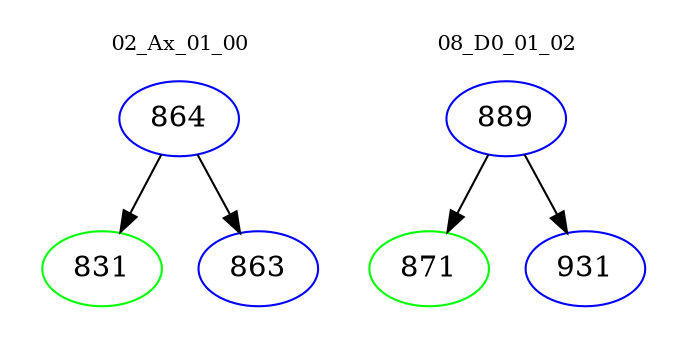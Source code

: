 digraph{
subgraph cluster_0 {
color = white
label = "02_Ax_01_00";
fontsize=10;
T0_864 [label="864", color="blue"]
T0_864 -> T0_831 [color="black"]
T0_831 [label="831", color="green"]
T0_864 -> T0_863 [color="black"]
T0_863 [label="863", color="blue"]
}
subgraph cluster_1 {
color = white
label = "08_D0_01_02";
fontsize=10;
T1_889 [label="889", color="blue"]
T1_889 -> T1_871 [color="black"]
T1_871 [label="871", color="green"]
T1_889 -> T1_931 [color="black"]
T1_931 [label="931", color="blue"]
}
}
